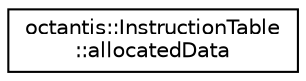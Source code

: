 digraph "Graphical Class Hierarchy"
{
  edge [fontname="Helvetica",fontsize="10",labelfontname="Helvetica",labelfontsize="10"];
  node [fontname="Helvetica",fontsize="10",shape=record];
  rankdir="LR";
  Node0 [label="octantis::InstructionTable\l::allocatedData",height=0.2,width=0.4,color="black", fillcolor="white", style="filled",URL="$structoctantis_1_1InstructionTable_1_1allocatedData.html"];
}
